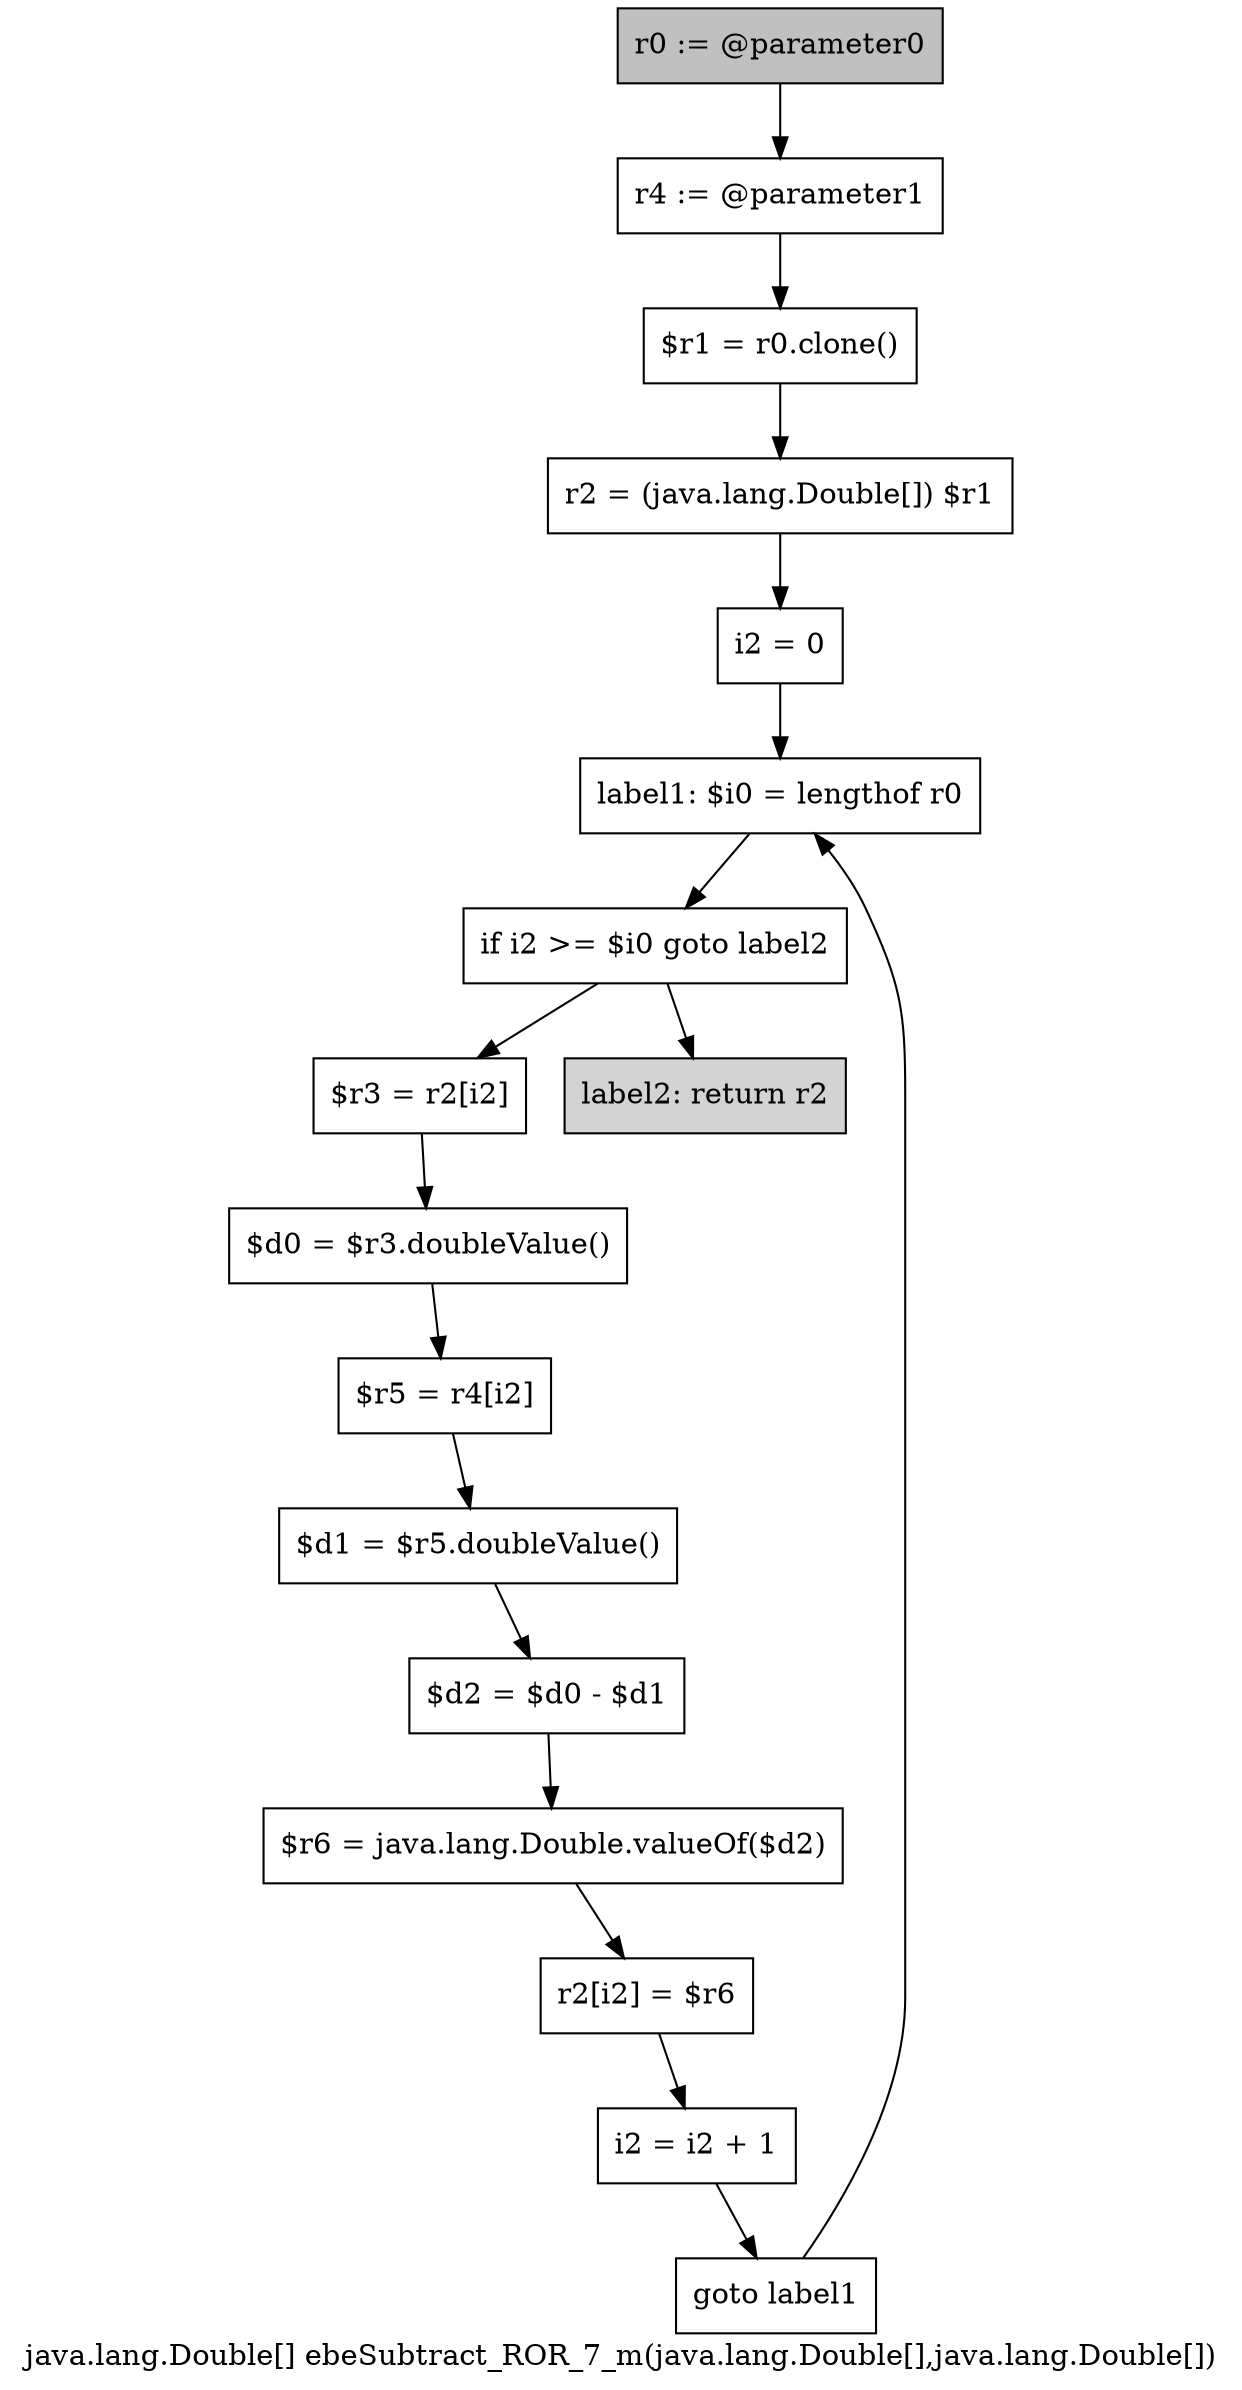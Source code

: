digraph "java.lang.Double[] ebeSubtract_ROR_7_m(java.lang.Double[],java.lang.Double[])" {
    label="java.lang.Double[] ebeSubtract_ROR_7_m(java.lang.Double[],java.lang.Double[])";
    node [shape=box];
    "0" [style=filled,fillcolor=gray,label="r0 := @parameter0",];
    "1" [label="r4 := @parameter1",];
    "0"->"1";
    "2" [label="$r1 = r0.clone()",];
    "1"->"2";
    "3" [label="r2 = (java.lang.Double[]) $r1",];
    "2"->"3";
    "4" [label="i2 = 0",];
    "3"->"4";
    "5" [label="label1: $i0 = lengthof r0",];
    "4"->"5";
    "6" [label="if i2 >= $i0 goto label2",];
    "5"->"6";
    "7" [label="$r3 = r2[i2]",];
    "6"->"7";
    "16" [style=filled,fillcolor=lightgray,label="label2: return r2",];
    "6"->"16";
    "8" [label="$d0 = $r3.doubleValue()",];
    "7"->"8";
    "9" [label="$r5 = r4[i2]",];
    "8"->"9";
    "10" [label="$d1 = $r5.doubleValue()",];
    "9"->"10";
    "11" [label="$d2 = $d0 - $d1",];
    "10"->"11";
    "12" [label="$r6 = java.lang.Double.valueOf($d2)",];
    "11"->"12";
    "13" [label="r2[i2] = $r6",];
    "12"->"13";
    "14" [label="i2 = i2 + 1",];
    "13"->"14";
    "15" [label="goto label1",];
    "14"->"15";
    "15"->"5";
}
